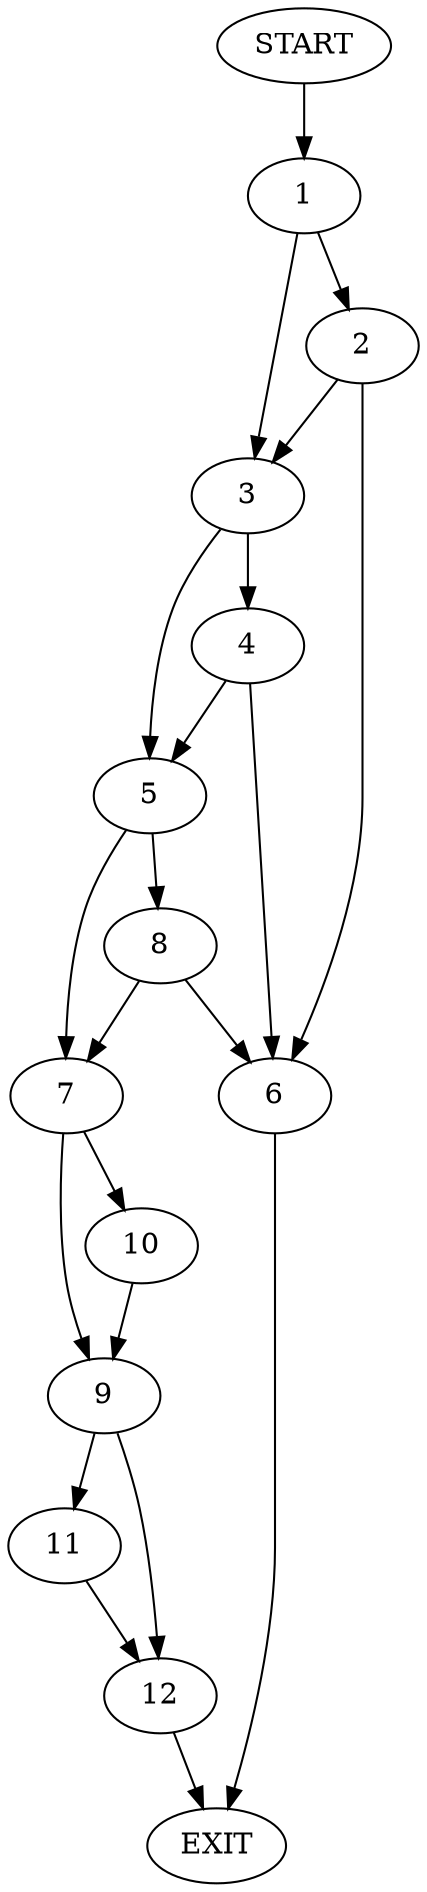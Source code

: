 digraph {
0 [label="START"]
13 [label="EXIT"]
0 -> 1
1 -> 2
1 -> 3
3 -> 4
3 -> 5
2 -> 3
2 -> 6
6 -> 13
4 -> 5
4 -> 6
5 -> 7
5 -> 8
7 -> 9
7 -> 10
8 -> 7
8 -> 6
10 -> 9
9 -> 11
9 -> 12
12 -> 13
11 -> 12
}
